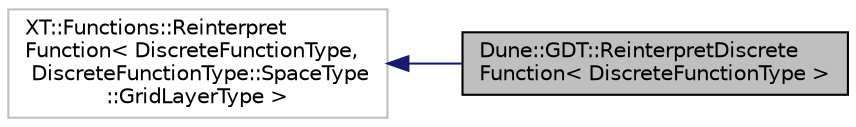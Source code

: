 digraph "Dune::GDT::ReinterpretDiscreteFunction&lt; DiscreteFunctionType &gt;"
{
  edge [fontname="Helvetica",fontsize="10",labelfontname="Helvetica",labelfontsize="10"];
  node [fontname="Helvetica",fontsize="10",shape=record];
  rankdir="LR";
  Node0 [label="Dune::GDT::ReinterpretDiscrete\lFunction\< DiscreteFunctionType \>",height=0.2,width=0.4,color="black", fillcolor="grey75", style="filled", fontcolor="black"];
  Node1 -> Node0 [dir="back",color="midnightblue",fontsize="10",style="solid",fontname="Helvetica"];
  Node1 [label="XT::Functions::Reinterpret\lFunction\< DiscreteFunctionType,\l DiscreteFunctionType::SpaceType\l::GridLayerType \>",height=0.2,width=0.4,color="grey75", fillcolor="white", style="filled"];
}
